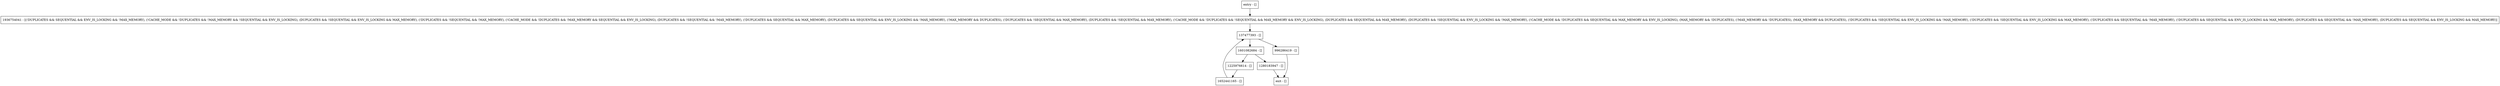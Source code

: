 digraph compareUnsignedBytes {
node [shape=record];
entry [label="entry - []"];
exit [label="exit - []"];
996286419 [label="996286419 - []"];
1652441165 [label="1652441165 - []"];
1601082684 [label="1601082684 - []"];
1225976614 [label="1225976614 - []"];
137477393 [label="137477393 - []"];
1936754041 [label="1936754041 - [(!DUPLICATES && SEQUENTIAL && ENV_IS_LOCKING && !MAX_MEMORY), (!CACHE_MODE && !DUPLICATES && !MAX_MEMORY && !SEQUENTIAL && ENV_IS_LOCKING), (DUPLICATES && !SEQUENTIAL && ENV_IS_LOCKING && MAX_MEMORY), (!DUPLICATES && !SEQUENTIAL && !MAX_MEMORY), (!CACHE_MODE && !DUPLICATES && !MAX_MEMORY && SEQUENTIAL && ENV_IS_LOCKING), (DUPLICATES && !SEQUENTIAL && !MAX_MEMORY), (!DUPLICATES && SEQUENTIAL && MAX_MEMORY), (DUPLICATES && SEQUENTIAL && ENV_IS_LOCKING && !MAX_MEMORY), (!MAX_MEMORY && DUPLICATES), (!DUPLICATES && !SEQUENTIAL && MAX_MEMORY), (DUPLICATES && !SEQUENTIAL && MAX_MEMORY), (!CACHE_MODE && !DUPLICATES && !SEQUENTIAL && MAX_MEMORY && ENV_IS_LOCKING), (DUPLICATES && SEQUENTIAL && MAX_MEMORY), (DUPLICATES && !SEQUENTIAL && ENV_IS_LOCKING && !MAX_MEMORY), (!CACHE_MODE && !DUPLICATES && SEQUENTIAL && MAX_MEMORY && ENV_IS_LOCKING), (MAX_MEMORY && !DUPLICATES), (!MAX_MEMORY && !DUPLICATES), (MAX_MEMORY && DUPLICATES), (!DUPLICATES && !SEQUENTIAL && ENV_IS_LOCKING && !MAX_MEMORY), (!DUPLICATES && !SEQUENTIAL && ENV_IS_LOCKING && MAX_MEMORY), (!DUPLICATES && SEQUENTIAL && !MAX_MEMORY), (!DUPLICATES && SEQUENTIAL && ENV_IS_LOCKING && MAX_MEMORY), (DUPLICATES && SEQUENTIAL && !MAX_MEMORY), (DUPLICATES && SEQUENTIAL && ENV_IS_LOCKING && MAX_MEMORY)]"];
1280183947 [label="1280183947 - []"];
entry;
exit;
entry -> 1936754041;
996286419 -> exit;
1652441165 -> 137477393;
1601082684 -> 1225976614;
1601082684 -> 1280183947;
1225976614 -> 1652441165;
137477393 -> 996286419;
137477393 -> 1601082684;
1936754041 -> 137477393;
1280183947 -> exit;
}
